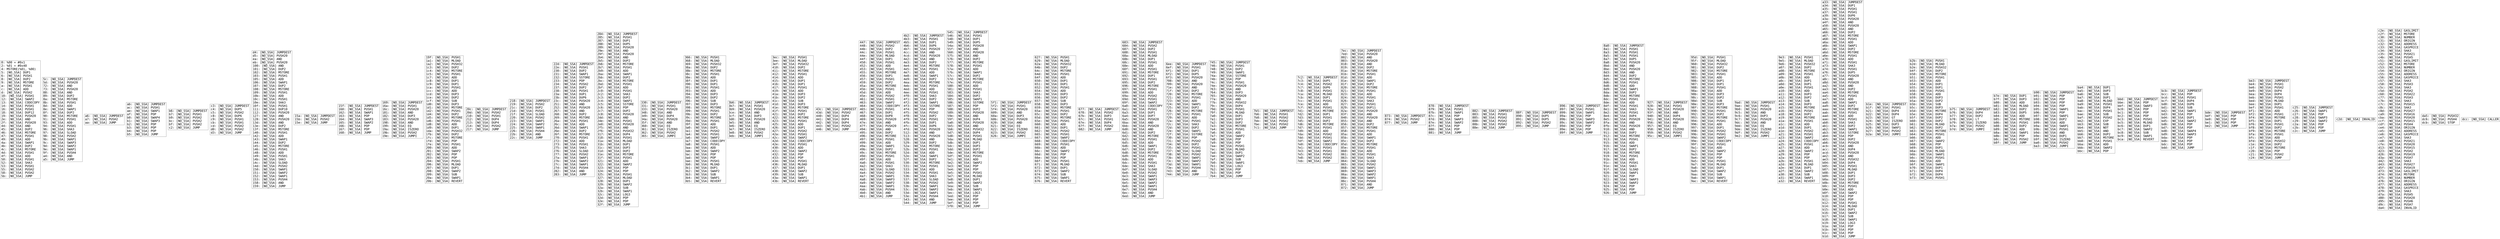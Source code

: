 digraph "graph.cfg.gv" {
	subgraph global {
		node [fontname=Courier fontsize=30.0 rank=same shape=box]
		block_0 [label="0: %00 = #0x1\l2: %01 = #0x40\l4: MSTORE(%01, %00)\l5: [NO_SSA] DUP1\l6: [NO_SSA] PUSH1\l8: [NO_SSA] DUP2\l9: [NO_SSA] MSTORE\la: [NO_SSA] PUSH1\lc: [NO_SSA] ADD\ld: [NO_SSA] PUSH2\l10: [NO_SSA] PUSH1\l12: [NO_SSA] SWAP2\l13: [NO_SSA] CODECOPY\l14: [NO_SSA] PUSH1\l16: [NO_SSA] PUSH1\l18: [NO_SSA] DUP12\l19: [NO_SSA] PUSH20\l2e: [NO_SSA] AND\l2f: [NO_SSA] PUSH20\l44: [NO_SSA] AND\l45: [NO_SSA] DUP2\l46: [NO_SSA] MSTORE\l47: [NO_SSA] PUSH1\l49: [NO_SSA] ADD\l4a: [NO_SSA] SWAP1\l4b: [NO_SSA] DUP2\l4c: [NO_SSA] MSTORE\l4d: [NO_SSA] PUSH1\l4f: [NO_SSA] ADD\l50: [NO_SSA] PUSH1\l52: [NO_SSA] SHA3\l53: [NO_SSA] PUSH1\l55: [NO_SSA] PUSH2\l58: [NO_SSA] PUSH2\l5b: [NO_SSA] JUMP\l"]
		block_5c [label="5c: [NO_SSA] JUMPDEST\l5d: [NO_SSA] PUSH20\l72: [NO_SSA] AND\l73: [NO_SSA] PUSH20\l88: [NO_SSA] AND\l89: [NO_SSA] DUP2\l8a: [NO_SSA] MSTORE\l8b: [NO_SSA] PUSH1\l8d: [NO_SSA] ADD\l8e: [NO_SSA] SWAP1\l8f: [NO_SSA] DUP2\l90: [NO_SSA] MSTORE\l91: [NO_SSA] PUSH1\l93: [NO_SSA] ADD\l94: [NO_SSA] PUSH1\l96: [NO_SSA] SHA3\l97: [NO_SSA] SLOAD\l98: [NO_SSA] PUSH2\l9b: [NO_SSA] SWAP1\l9c: [NO_SSA] SWAP3\l9d: [NO_SSA] SWAP2\l9e: [NO_SSA] SWAP1\l9f: [NO_SSA] PUSH4\la4: [NO_SSA] AND\la5: [NO_SSA] JUMP\l"]
		block_a6 [label="a6: [NO_SSA] JUMPDEST\la7: [NO_SSA] PUSH2\laa: [NO_SSA] JUMP\l"]
		block_ab [label="ab: [NO_SSA] JUMPDEST\lac: [NO_SSA] PUSH1\lae: [NO_SSA] SWAP1\laf: [NO_SSA] POP\lb0: [NO_SSA] SWAP4\lb1: [NO_SSA] SWAP3\lb2: [NO_SSA] POP\lb3: [NO_SSA] POP\lb4: [NO_SSA] POP\lb5: [NO_SSA] JUMP\l"]
		block_b6 [label="b6: [NO_SSA] JUMPDEST\lb7: [NO_SSA] PUSH1\lb9: [NO_SSA] PUSH2\lbc: [NO_SSA] PUSH2\lbf: [NO_SSA] PUSH2\lc2: [NO_SSA] JUMP\l"]
		block_c3 [label="c3: [NO_SSA] JUMPDEST\lc4: [NO_SSA] DUP5\lc5: [NO_SSA] PUSH2\lc8: [NO_SSA] DUP6\lc9: [NO_SSA] PUSH1\lcb: [NO_SSA] PUSH1\lcd: [NO_SSA] PUSH2\ld0: [NO_SSA] PUSH2\ld3: [NO_SSA] JUMP\l"]
		block_d4 [label="d4: [NO_SSA] JUMPDEST\ld5: [NO_SSA] PUSH20\lea: [NO_SSA] AND\leb: [NO_SSA] PUSH20\l100: [NO_SSA] AND\l101: [NO_SSA] DUP2\l102: [NO_SSA] MSTORE\l103: [NO_SSA] PUSH1\l105: [NO_SSA] ADD\l106: [NO_SSA] SWAP1\l107: [NO_SSA] DUP2\l108: [NO_SSA] MSTORE\l109: [NO_SSA] PUSH1\l10b: [NO_SSA] ADD\l10c: [NO_SSA] PUSH1\l10e: [NO_SSA] SHA3\l10f: [NO_SSA] PUSH1\l111: [NO_SSA] DUP10\l112: [NO_SSA] PUSH20\l127: [NO_SSA] AND\l128: [NO_SSA] PUSH20\l13d: [NO_SSA] AND\l13e: [NO_SSA] DUP2\l13f: [NO_SSA] MSTORE\l140: [NO_SSA] PUSH1\l142: [NO_SSA] ADD\l143: [NO_SSA] SWAP1\l144: [NO_SSA] DUP2\l145: [NO_SSA] MSTORE\l146: [NO_SSA] PUSH1\l148: [NO_SSA] ADD\l149: [NO_SSA] PUSH1\l14b: [NO_SSA] SHA3\l14c: [NO_SSA] SLOAD\l14d: [NO_SSA] PUSH2\l150: [NO_SSA] SWAP1\l151: [NO_SSA] SWAP2\l152: [NO_SSA] SWAP1\l153: [NO_SSA] PUSH4\l158: [NO_SSA] AND\l159: [NO_SSA] JUMP\l"]
		block_15a [label="15a: [NO_SSA] JUMPDEST\l15b: [NO_SSA] PUSH2\l15e: [NO_SSA] JUMP\l"]
		block_15f [label="15f: [NO_SSA] JUMPDEST\l160: [NO_SSA] PUSH1\l162: [NO_SSA] SWAP1\l163: [NO_SSA] POP\l164: [NO_SSA] SWAP3\l165: [NO_SSA] SWAP2\l166: [NO_SSA] POP\l167: [NO_SSA] POP\l168: [NO_SSA] JUMP\l"]
		block_169 [label="169: [NO_SSA] JUMPDEST\l16a: [NO_SSA] PUSH1\l16c: [NO_SSA] PUSH20\l181: [NO_SSA] AND\l182: [NO_SSA] DUP3\l183: [NO_SSA] PUSH20\l198: [NO_SSA] AND\l199: [NO_SSA] EQ\l19a: [NO_SSA] ISZERO\l19b: [NO_SSA] PUSH2\l19e: [NO_SSA] JUMPI\l"]
		block_19f [label="19f: [NO_SSA] PUSH1\l1a1: [NO_SSA] MLOAD\l1a2: [NO_SSA] PUSH32\l1c3: [NO_SSA] DUP2\l1c4: [NO_SSA] MSTORE\l1c5: [NO_SSA] PUSH1\l1c7: [NO_SSA] ADD\l1c8: [NO_SSA] DUP1\l1c9: [NO_SSA] DUP1\l1ca: [NO_SSA] PUSH1\l1cc: [NO_SSA] ADD\l1cd: [NO_SSA] DUP3\l1ce: [NO_SSA] DUP2\l1cf: [NO_SSA] SUB\l1d0: [NO_SSA] DUP3\l1d1: [NO_SSA] MSTORE\l1d2: [NO_SSA] PUSH1\l1d4: [NO_SSA] DUP2\l1d5: [NO_SSA] MSTORE\l1d6: [NO_SSA] PUSH1\l1d8: [NO_SSA] ADD\l1d9: [NO_SSA] DUP1\l1da: [NO_SSA] PUSH32\l1fb: [NO_SSA] DUP2\l1fc: [NO_SSA] MSTORE\l1fd: [NO_SSA] POP\l1fe: [NO_SSA] PUSH1\l200: [NO_SSA] ADD\l201: [NO_SSA] SWAP2\l202: [NO_SSA] POP\l203: [NO_SSA] POP\l204: [NO_SSA] PUSH1\l206: [NO_SSA] MLOAD\l207: [NO_SSA] DUP1\l208: [NO_SSA] SWAP2\l209: [NO_SSA] SUB\l20a: [NO_SSA] SWAP1\l20b: [NO_SSA] REVERT\l"]
		block_20c [label="20c: [NO_SSA] JUMPDEST\l20d: [NO_SSA] PUSH2\l210: [NO_SSA] PUSH1\l212: [NO_SSA] DUP4\l213: [NO_SSA] DUP4\l214: [NO_SSA] PUSH2\l217: [NO_SSA] JUMP\l"]
		block_218 [label="218: [NO_SSA] JUMPDEST\l219: [NO_SSA] PUSH2\l21c: [NO_SSA] DUP2\l21d: [NO_SSA] PUSH1\l21f: [NO_SSA] SLOAD\l220: [NO_SSA] PUSH2\l223: [NO_SSA] SWAP1\l224: [NO_SSA] SWAP2\l225: [NO_SSA] SWAP1\l226: [NO_SSA] PUSH4\l22b: [NO_SSA] AND\l22c: [NO_SSA] JUMP\l"]
		block_22d [label="22d: [NO_SSA] JUMPDEST\l22e: [NO_SSA] PUSH1\l230: [NO_SSA] DUP2\l231: [NO_SSA] SWAP1\l232: [NO_SSA] SSTORE\l233: [NO_SSA] POP\l234: [NO_SSA] PUSH2\l237: [NO_SSA] DUP2\l238: [NO_SSA] PUSH1\l23a: [NO_SSA] DUP1\l23b: [NO_SSA] DUP6\l23c: [NO_SSA] PUSH20\l251: [NO_SSA] AND\l252: [NO_SSA] PUSH20\l267: [NO_SSA] AND\l268: [NO_SSA] DUP2\l269: [NO_SSA] MSTORE\l26a: [NO_SSA] PUSH1\l26c: [NO_SSA] ADD\l26d: [NO_SSA] SWAP1\l26e: [NO_SSA] DUP2\l26f: [NO_SSA] MSTORE\l270: [NO_SSA] PUSH1\l272: [NO_SSA] ADD\l273: [NO_SSA] PUSH1\l275: [NO_SSA] SHA3\l276: [NO_SSA] SLOAD\l277: [NO_SSA] PUSH2\l27a: [NO_SSA] SWAP1\l27b: [NO_SSA] SWAP2\l27c: [NO_SSA] SWAP1\l27d: [NO_SSA] PUSH4\l282: [NO_SSA] AND\l283: [NO_SSA] JUMP\l"]
		block_284 [label="284: [NO_SSA] JUMPDEST\l285: [NO_SSA] PUSH1\l287: [NO_SSA] DUP1\l288: [NO_SSA] DUP5\l289: [NO_SSA] PUSH20\l29e: [NO_SSA] AND\l29f: [NO_SSA] PUSH20\l2b4: [NO_SSA] AND\l2b5: [NO_SSA] DUP2\l2b6: [NO_SSA] MSTORE\l2b7: [NO_SSA] PUSH1\l2b9: [NO_SSA] ADD\l2ba: [NO_SSA] SWAP1\l2bb: [NO_SSA] DUP2\l2bc: [NO_SSA] MSTORE\l2bd: [NO_SSA] PUSH1\l2bf: [NO_SSA] ADD\l2c0: [NO_SSA] PUSH1\l2c2: [NO_SSA] SHA3\l2c3: [NO_SSA] DUP2\l2c4: [NO_SSA] SWAP1\l2c5: [NO_SSA] SSTORE\l2c6: [NO_SSA] POP\l2c7: [NO_SSA] DUP2\l2c8: [NO_SSA] PUSH20\l2dd: [NO_SSA] AND\l2de: [NO_SSA] PUSH1\l2e0: [NO_SSA] PUSH20\l2f5: [NO_SSA] AND\l2f6: [NO_SSA] PUSH32\l317: [NO_SSA] DUP4\l318: [NO_SSA] PUSH1\l31a: [NO_SSA] MLOAD\l31b: [NO_SSA] DUP1\l31c: [NO_SSA] DUP3\l31d: [NO_SSA] DUP2\l31e: [NO_SSA] MSTORE\l31f: [NO_SSA] PUSH1\l321: [NO_SSA] ADD\l322: [NO_SSA] SWAP2\l323: [NO_SSA] POP\l324: [NO_SSA] POP\l325: [NO_SSA] PUSH1\l327: [NO_SSA] MLOAD\l328: [NO_SSA] DUP1\l329: [NO_SSA] SWAP2\l32a: [NO_SSA] SUB\l32b: [NO_SSA] SWAP1\l32c: [NO_SSA] LOG3\l32d: [NO_SSA] POP\l32e: [NO_SSA] POP\l32f: [NO_SSA] JUMP\l"]
		block_330 [label="330: [NO_SSA] JUMPDEST\l331: [NO_SSA] PUSH1\l333: [NO_SSA] PUSH20\l348: [NO_SSA] AND\l349: [NO_SSA] DUP4\l34a: [NO_SSA] PUSH20\l35f: [NO_SSA] AND\l360: [NO_SSA] EQ\l361: [NO_SSA] ISZERO\l362: [NO_SSA] PUSH2\l365: [NO_SSA] JUMPI\l"]
		block_366 [label="366: [NO_SSA] PUSH1\l368: [NO_SSA] MLOAD\l369: [NO_SSA] PUSH32\l38a: [NO_SSA] DUP2\l38b: [NO_SSA] MSTORE\l38c: [NO_SSA] PUSH1\l38e: [NO_SSA] ADD\l38f: [NO_SSA] DUP1\l390: [NO_SSA] DUP1\l391: [NO_SSA] PUSH1\l393: [NO_SSA] ADD\l394: [NO_SSA] DUP3\l395: [NO_SSA] DUP2\l396: [NO_SSA] SUB\l397: [NO_SSA] DUP3\l398: [NO_SSA] MSTORE\l399: [NO_SSA] PUSH1\l39b: [NO_SSA] DUP2\l39c: [NO_SSA] MSTORE\l39d: [NO_SSA] PUSH1\l39f: [NO_SSA] ADD\l3a0: [NO_SSA] DUP1\l3a1: [NO_SSA] PUSH2\l3a4: [NO_SSA] PUSH1\l3a6: [NO_SSA] SWAP2\l3a7: [NO_SSA] CODECOPY\l3a8: [NO_SSA] PUSH1\l3aa: [NO_SSA] ADD\l3ab: [NO_SSA] SWAP2\l3ac: [NO_SSA] POP\l3ad: [NO_SSA] POP\l3ae: [NO_SSA] PUSH1\l3b0: [NO_SSA] MLOAD\l3b1: [NO_SSA] DUP1\l3b2: [NO_SSA] SWAP2\l3b3: [NO_SSA] SUB\l3b4: [NO_SSA] SWAP1\l3b5: [NO_SSA] REVERT\l"]
		block_3b6 [label="3b6: [NO_SSA] JUMPDEST\l3b7: [NO_SSA] PUSH1\l3b9: [NO_SSA] PUSH20\l3ce: [NO_SSA] AND\l3cf: [NO_SSA] DUP3\l3d0: [NO_SSA] PUSH20\l3e5: [NO_SSA] AND\l3e6: [NO_SSA] EQ\l3e7: [NO_SSA] ISZERO\l3e8: [NO_SSA] PUSH2\l3eb: [NO_SSA] JUMPI\l"]
		block_3ec [label="3ec: [NO_SSA] PUSH1\l3ee: [NO_SSA] MLOAD\l3ef: [NO_SSA] PUSH32\l410: [NO_SSA] DUP2\l411: [NO_SSA] MSTORE\l412: [NO_SSA] PUSH1\l414: [NO_SSA] ADD\l415: [NO_SSA] DUP1\l416: [NO_SSA] DUP1\l417: [NO_SSA] PUSH1\l419: [NO_SSA] ADD\l41a: [NO_SSA] DUP3\l41b: [NO_SSA] DUP2\l41c: [NO_SSA] SUB\l41d: [NO_SSA] DUP3\l41e: [NO_SSA] MSTORE\l41f: [NO_SSA] PUSH1\l421: [NO_SSA] DUP2\l422: [NO_SSA] MSTORE\l423: [NO_SSA] PUSH1\l425: [NO_SSA] ADD\l426: [NO_SSA] DUP1\l427: [NO_SSA] PUSH2\l42a: [NO_SSA] PUSH1\l42c: [NO_SSA] SWAP2\l42d: [NO_SSA] CODECOPY\l42e: [NO_SSA] PUSH1\l430: [NO_SSA] ADD\l431: [NO_SSA] SWAP2\l432: [NO_SSA] POP\l433: [NO_SSA] POP\l434: [NO_SSA] PUSH1\l436: [NO_SSA] MLOAD\l437: [NO_SSA] DUP1\l438: [NO_SSA] SWAP2\l439: [NO_SSA] SUB\l43a: [NO_SSA] SWAP1\l43b: [NO_SSA] REVERT\l"]
		block_43c [label="43c: [NO_SSA] JUMPDEST\l43d: [NO_SSA] PUSH2\l440: [NO_SSA] DUP4\l441: [NO_SSA] DUP4\l442: [NO_SSA] DUP4\l443: [NO_SSA] PUSH2\l446: [NO_SSA] JUMP\l"]
		block_447 [label="447: [NO_SSA] JUMPDEST\l448: [NO_SSA] PUSH2\l44b: [NO_SSA] DUP2\l44c: [NO_SSA] PUSH1\l44e: [NO_SSA] MLOAD\l44f: [NO_SSA] DUP1\l450: [NO_SSA] PUSH1\l452: [NO_SSA] ADD\l453: [NO_SSA] PUSH1\l455: [NO_SSA] MSTORE\l456: [NO_SSA] DUP1\l457: [NO_SSA] PUSH1\l459: [NO_SSA] DUP2\l45a: [NO_SSA] MSTORE\l45b: [NO_SSA] PUSH1\l45d: [NO_SSA] ADD\l45e: [NO_SSA] PUSH2\l461: [NO_SSA] PUSH1\l463: [NO_SSA] SWAP2\l464: [NO_SSA] CODECOPY\l465: [NO_SSA] PUSH1\l467: [NO_SSA] DUP1\l468: [NO_SSA] DUP8\l469: [NO_SSA] PUSH20\l47e: [NO_SSA] AND\l47f: [NO_SSA] PUSH20\l494: [NO_SSA] AND\l495: [NO_SSA] DUP2\l496: [NO_SSA] MSTORE\l497: [NO_SSA] PUSH1\l499: [NO_SSA] ADD\l49a: [NO_SSA] SWAP1\l49b: [NO_SSA] DUP2\l49c: [NO_SSA] MSTORE\l49d: [NO_SSA] PUSH1\l49f: [NO_SSA] ADD\l4a0: [NO_SSA] PUSH1\l4a2: [NO_SSA] SHA3\l4a3: [NO_SSA] SLOAD\l4a4: [NO_SSA] PUSH2\l4a7: [NO_SSA] SWAP1\l4a8: [NO_SSA] SWAP3\l4a9: [NO_SSA] SWAP2\l4aa: [NO_SSA] SWAP1\l4ab: [NO_SSA] PUSH4\l4b0: [NO_SSA] AND\l4b1: [NO_SSA] JUMP\l"]
		block_4b2 [label="4b2: [NO_SSA] JUMPDEST\l4b3: [NO_SSA] PUSH1\l4b5: [NO_SSA] DUP1\l4b6: [NO_SSA] DUP6\l4b7: [NO_SSA] PUSH20\l4cc: [NO_SSA] AND\l4cd: [NO_SSA] PUSH20\l4e2: [NO_SSA] AND\l4e3: [NO_SSA] DUP2\l4e4: [NO_SSA] MSTORE\l4e5: [NO_SSA] PUSH1\l4e7: [NO_SSA] ADD\l4e8: [NO_SSA] SWAP1\l4e9: [NO_SSA] DUP2\l4ea: [NO_SSA] MSTORE\l4eb: [NO_SSA] PUSH1\l4ed: [NO_SSA] ADD\l4ee: [NO_SSA] PUSH1\l4f0: [NO_SSA] SHA3\l4f1: [NO_SSA] DUP2\l4f2: [NO_SSA] SWAP1\l4f3: [NO_SSA] SSTORE\l4f4: [NO_SSA] POP\l4f5: [NO_SSA] PUSH2\l4f8: [NO_SSA] DUP2\l4f9: [NO_SSA] PUSH1\l4fb: [NO_SSA] DUP1\l4fc: [NO_SSA] DUP6\l4fd: [NO_SSA] PUSH20\l512: [NO_SSA] AND\l513: [NO_SSA] PUSH20\l528: [NO_SSA] AND\l529: [NO_SSA] DUP2\l52a: [NO_SSA] MSTORE\l52b: [NO_SSA] PUSH1\l52d: [NO_SSA] ADD\l52e: [NO_SSA] SWAP1\l52f: [NO_SSA] DUP2\l530: [NO_SSA] MSTORE\l531: [NO_SSA] PUSH1\l533: [NO_SSA] ADD\l534: [NO_SSA] PUSH1\l536: [NO_SSA] SHA3\l537: [NO_SSA] SLOAD\l538: [NO_SSA] PUSH2\l53b: [NO_SSA] SWAP1\l53c: [NO_SSA] SWAP2\l53d: [NO_SSA] SWAP1\l53e: [NO_SSA] PUSH4\l543: [NO_SSA] AND\l544: [NO_SSA] JUMP\l"]
		block_545 [label="545: [NO_SSA] JUMPDEST\l546: [NO_SSA] PUSH1\l548: [NO_SSA] DUP1\l549: [NO_SSA] DUP5\l54a: [NO_SSA] PUSH20\l55f: [NO_SSA] AND\l560: [NO_SSA] PUSH20\l575: [NO_SSA] AND\l576: [NO_SSA] DUP2\l577: [NO_SSA] MSTORE\l578: [NO_SSA] PUSH1\l57a: [NO_SSA] ADD\l57b: [NO_SSA] SWAP1\l57c: [NO_SSA] DUP2\l57d: [NO_SSA] MSTORE\l57e: [NO_SSA] PUSH1\l580: [NO_SSA] ADD\l581: [NO_SSA] PUSH1\l583: [NO_SSA] SHA3\l584: [NO_SSA] DUP2\l585: [NO_SSA] SWAP1\l586: [NO_SSA] SSTORE\l587: [NO_SSA] POP\l588: [NO_SSA] DUP2\l589: [NO_SSA] PUSH20\l59e: [NO_SSA] AND\l59f: [NO_SSA] DUP4\l5a0: [NO_SSA] PUSH20\l5b5: [NO_SSA] AND\l5b6: [NO_SSA] PUSH32\l5d7: [NO_SSA] DUP4\l5d8: [NO_SSA] PUSH1\l5da: [NO_SSA] MLOAD\l5db: [NO_SSA] DUP1\l5dc: [NO_SSA] DUP3\l5dd: [NO_SSA] DUP2\l5de: [NO_SSA] MSTORE\l5df: [NO_SSA] PUSH1\l5e1: [NO_SSA] ADD\l5e2: [NO_SSA] SWAP2\l5e3: [NO_SSA] POP\l5e4: [NO_SSA] POP\l5e5: [NO_SSA] PUSH1\l5e7: [NO_SSA] MLOAD\l5e8: [NO_SSA] DUP1\l5e9: [NO_SSA] SWAP2\l5ea: [NO_SSA] SUB\l5eb: [NO_SSA] SWAP1\l5ec: [NO_SSA] LOG3\l5ed: [NO_SSA] POP\l5ee: [NO_SSA] POP\l5ef: [NO_SSA] POP\l5f0: [NO_SSA] JUMP\l"]
		block_5f1 [label="5f1: [NO_SSA] JUMPDEST\l5f2: [NO_SSA] PUSH1\l5f4: [NO_SSA] PUSH20\l609: [NO_SSA] AND\l60a: [NO_SSA] DUP3\l60b: [NO_SSA] PUSH20\l620: [NO_SSA] AND\l621: [NO_SSA] EQ\l622: [NO_SSA] ISZERO\l623: [NO_SSA] PUSH2\l626: [NO_SSA] JUMPI\l"]
		block_627 [label="627: [NO_SSA] PUSH1\l629: [NO_SSA] MLOAD\l62a: [NO_SSA] PUSH32\l64b: [NO_SSA] DUP2\l64c: [NO_SSA] MSTORE\l64d: [NO_SSA] PUSH1\l64f: [NO_SSA] ADD\l650: [NO_SSA] DUP1\l651: [NO_SSA] DUP1\l652: [NO_SSA] PUSH1\l654: [NO_SSA] ADD\l655: [NO_SSA] DUP3\l656: [NO_SSA] DUP2\l657: [NO_SSA] SUB\l658: [NO_SSA] DUP3\l659: [NO_SSA] MSTORE\l65a: [NO_SSA] PUSH1\l65c: [NO_SSA] DUP2\l65d: [NO_SSA] MSTORE\l65e: [NO_SSA] PUSH1\l660: [NO_SSA] ADD\l661: [NO_SSA] DUP1\l662: [NO_SSA] PUSH2\l665: [NO_SSA] PUSH1\l667: [NO_SSA] SWAP2\l668: [NO_SSA] CODECOPY\l669: [NO_SSA] PUSH1\l66b: [NO_SSA] ADD\l66c: [NO_SSA] SWAP2\l66d: [NO_SSA] POP\l66e: [NO_SSA] POP\l66f: [NO_SSA] PUSH1\l671: [NO_SSA] MLOAD\l672: [NO_SSA] DUP1\l673: [NO_SSA] SWAP2\l674: [NO_SSA] SUB\l675: [NO_SSA] SWAP1\l676: [NO_SSA] REVERT\l"]
		block_677 [label="677: [NO_SSA] JUMPDEST\l678: [NO_SSA] PUSH2\l67b: [NO_SSA] DUP3\l67c: [NO_SSA] PUSH1\l67e: [NO_SSA] DUP4\l67f: [NO_SSA] PUSH2\l682: [NO_SSA] JUMP\l"]
		block_683 [label="683: [NO_SSA] JUMPDEST\l684: [NO_SSA] PUSH2\l687: [NO_SSA] DUP2\l688: [NO_SSA] PUSH1\l68a: [NO_SSA] MLOAD\l68b: [NO_SSA] DUP1\l68c: [NO_SSA] PUSH1\l68e: [NO_SSA] ADD\l68f: [NO_SSA] PUSH1\l691: [NO_SSA] MSTORE\l692: [NO_SSA] DUP1\l693: [NO_SSA] PUSH1\l695: [NO_SSA] DUP2\l696: [NO_SSA] MSTORE\l697: [NO_SSA] PUSH1\l699: [NO_SSA] ADD\l69a: [NO_SSA] PUSH2\l69d: [NO_SSA] PUSH1\l69f: [NO_SSA] SWAP2\l6a0: [NO_SSA] CODECOPY\l6a1: [NO_SSA] PUSH1\l6a3: [NO_SSA] DUP1\l6a4: [NO_SSA] DUP7\l6a5: [NO_SSA] PUSH20\l6ba: [NO_SSA] AND\l6bb: [NO_SSA] PUSH20\l6d0: [NO_SSA] AND\l6d1: [NO_SSA] DUP2\l6d2: [NO_SSA] MSTORE\l6d3: [NO_SSA] PUSH1\l6d5: [NO_SSA] ADD\l6d6: [NO_SSA] SWAP1\l6d7: [NO_SSA] DUP2\l6d8: [NO_SSA] MSTORE\l6d9: [NO_SSA] PUSH1\l6db: [NO_SSA] ADD\l6dc: [NO_SSA] PUSH1\l6de: [NO_SSA] SHA3\l6df: [NO_SSA] SLOAD\l6e0: [NO_SSA] PUSH2\l6e3: [NO_SSA] SWAP1\l6e4: [NO_SSA] SWAP3\l6e5: [NO_SSA] SWAP2\l6e6: [NO_SSA] SWAP1\l6e7: [NO_SSA] PUSH4\l6ec: [NO_SSA] AND\l6ed: [NO_SSA] JUMP\l"]
		block_6ee [label="6ee: [NO_SSA] JUMPDEST\l6ef: [NO_SSA] PUSH1\l6f1: [NO_SSA] DUP1\l6f2: [NO_SSA] DUP5\l6f3: [NO_SSA] PUSH20\l708: [NO_SSA] AND\l709: [NO_SSA] PUSH20\l71e: [NO_SSA] AND\l71f: [NO_SSA] DUP2\l720: [NO_SSA] MSTORE\l721: [NO_SSA] PUSH1\l723: [NO_SSA] ADD\l724: [NO_SSA] SWAP1\l725: [NO_SSA] DUP2\l726: [NO_SSA] MSTORE\l727: [NO_SSA] PUSH1\l729: [NO_SSA] ADD\l72a: [NO_SSA] PUSH1\l72c: [NO_SSA] SHA3\l72d: [NO_SSA] DUP2\l72e: [NO_SSA] SWAP1\l72f: [NO_SSA] SSTORE\l730: [NO_SSA] POP\l731: [NO_SSA] PUSH2\l734: [NO_SSA] DUP2\l735: [NO_SSA] PUSH1\l737: [NO_SSA] SLOAD\l738: [NO_SSA] PUSH2\l73b: [NO_SSA] SWAP1\l73c: [NO_SSA] SWAP2\l73d: [NO_SSA] SWAP1\l73e: [NO_SSA] PUSH4\l743: [NO_SSA] AND\l744: [NO_SSA] JUMP\l"]
		block_745 [label="745: [NO_SSA] JUMPDEST\l746: [NO_SSA] PUSH1\l748: [NO_SSA] DUP2\l749: [NO_SSA] SWAP1\l74a: [NO_SSA] SSTORE\l74b: [NO_SSA] POP\l74c: [NO_SSA] PUSH1\l74e: [NO_SSA] PUSH20\l763: [NO_SSA] AND\l764: [NO_SSA] DUP3\l765: [NO_SSA] PUSH20\l77a: [NO_SSA] AND\l77b: [NO_SSA] PUSH32\l79c: [NO_SSA] DUP4\l79d: [NO_SSA] PUSH1\l79f: [NO_SSA] MLOAD\l7a0: [NO_SSA] DUP1\l7a1: [NO_SSA] DUP3\l7a2: [NO_SSA] DUP2\l7a3: [NO_SSA] MSTORE\l7a4: [NO_SSA] PUSH1\l7a6: [NO_SSA] ADD\l7a7: [NO_SSA] SWAP2\l7a8: [NO_SSA] POP\l7a9: [NO_SSA] POP\l7aa: [NO_SSA] PUSH1\l7ac: [NO_SSA] MLOAD\l7ad: [NO_SSA] DUP1\l7ae: [NO_SSA] SWAP2\l7af: [NO_SSA] SUB\l7b0: [NO_SSA] SWAP1\l7b1: [NO_SSA] LOG3\l7b2: [NO_SSA] POP\l7b3: [NO_SSA] POP\l7b4: [NO_SSA] JUMP\l"]
		block_7b5 [label="7b5: [NO_SSA] JUMPDEST\l7b6: [NO_SSA] PUSH1\l7b8: [NO_SSA] PUSH2\l7bb: [NO_SSA] PUSH2\l7be: [NO_SSA] PUSH2\l7c1: [NO_SSA] JUMP\l"]
		block_7c2 [label="7c2: [NO_SSA] JUMPDEST\l7c3: [NO_SSA] DUP5\l7c4: [NO_SSA] PUSH2\l7c7: [NO_SSA] DUP6\l7c8: [NO_SSA] PUSH1\l7ca: [NO_SSA] MLOAD\l7cb: [NO_SSA] DUP1\l7cc: [NO_SSA] PUSH1\l7ce: [NO_SSA] ADD\l7cf: [NO_SSA] PUSH1\l7d1: [NO_SSA] MSTORE\l7d2: [NO_SSA] DUP1\l7d3: [NO_SSA] PUSH1\l7d5: [NO_SSA] DUP2\l7d6: [NO_SSA] MSTORE\l7d7: [NO_SSA] PUSH1\l7d9: [NO_SSA] ADD\l7da: [NO_SSA] PUSH2\l7dd: [NO_SSA] PUSH1\l7df: [NO_SSA] SWAP2\l7e0: [NO_SSA] CODECOPY\l7e1: [NO_SSA] PUSH1\l7e3: [NO_SSA] PUSH1\l7e5: [NO_SSA] PUSH2\l7e8: [NO_SSA] PUSH2\l7eb: [NO_SSA] JUMP\l"]
		block_7ec [label="7ec: [NO_SSA] JUMPDEST\l7ed: [NO_SSA] PUSH20\l802: [NO_SSA] AND\l803: [NO_SSA] PUSH20\l818: [NO_SSA] AND\l819: [NO_SSA] DUP2\l81a: [NO_SSA] MSTORE\l81b: [NO_SSA] PUSH1\l81d: [NO_SSA] ADD\l81e: [NO_SSA] SWAP1\l81f: [NO_SSA] DUP2\l820: [NO_SSA] MSTORE\l821: [NO_SSA] PUSH1\l823: [NO_SSA] ADD\l824: [NO_SSA] PUSH1\l826: [NO_SSA] SHA3\l827: [NO_SSA] PUSH1\l829: [NO_SSA] DUP11\l82a: [NO_SSA] PUSH20\l83f: [NO_SSA] AND\l840: [NO_SSA] PUSH20\l855: [NO_SSA] AND\l856: [NO_SSA] DUP2\l857: [NO_SSA] MSTORE\l858: [NO_SSA] PUSH1\l85a: [NO_SSA] ADD\l85b: [NO_SSA] SWAP1\l85c: [NO_SSA] DUP2\l85d: [NO_SSA] MSTORE\l85e: [NO_SSA] PUSH1\l860: [NO_SSA] ADD\l861: [NO_SSA] PUSH1\l863: [NO_SSA] SHA3\l864: [NO_SSA] SLOAD\l865: [NO_SSA] PUSH2\l868: [NO_SSA] SWAP1\l869: [NO_SSA] SWAP3\l86a: [NO_SSA] SWAP2\l86b: [NO_SSA] SWAP1\l86c: [NO_SSA] PUSH4\l871: [NO_SSA] AND\l872: [NO_SSA] JUMP\l"]
		block_873 [label="873: [NO_SSA] JUMPDEST\l874: [NO_SSA] PUSH2\l877: [NO_SSA] JUMP\l"]
		block_878 [label="878: [NO_SSA] JUMPDEST\l879: [NO_SSA] PUSH1\l87b: [NO_SSA] SWAP1\l87c: [NO_SSA] POP\l87d: [NO_SSA] SWAP3\l87e: [NO_SSA] SWAP2\l87f: [NO_SSA] POP\l880: [NO_SSA] POP\l881: [NO_SSA] JUMP\l"]
		block_882 [label="882: [NO_SSA] JUMPDEST\l883: [NO_SSA] PUSH1\l885: [NO_SSA] PUSH2\l888: [NO_SSA] PUSH2\l88b: [NO_SSA] PUSH2\l88e: [NO_SSA] JUMP\l"]
		block_88f [label="88f: [NO_SSA] JUMPDEST\l890: [NO_SSA] DUP5\l891: [NO_SSA] DUP5\l892: [NO_SSA] PUSH2\l895: [NO_SSA] JUMP\l"]
		block_896 [label="896: [NO_SSA] JUMPDEST\l897: [NO_SSA] PUSH1\l899: [NO_SSA] SWAP1\l89a: [NO_SSA] POP\l89b: [NO_SSA] SWAP3\l89c: [NO_SSA] SWAP2\l89d: [NO_SSA] POP\l89e: [NO_SSA] POP\l89f: [NO_SSA] JUMP\l"]
		block_8a0 [label="8a0: [NO_SSA] JUMPDEST\l8a1: [NO_SSA] PUSH1\l8a3: [NO_SSA] PUSH1\l8a5: [NO_SSA] PUSH1\l8a7: [NO_SSA] DUP5\l8a8: [NO_SSA] PUSH20\l8bd: [NO_SSA] AND\l8be: [NO_SSA] PUSH20\l8d3: [NO_SSA] AND\l8d4: [NO_SSA] DUP2\l8d5: [NO_SSA] MSTORE\l8d6: [NO_SSA] PUSH1\l8d8: [NO_SSA] ADD\l8d9: [NO_SSA] SWAP1\l8da: [NO_SSA] DUP2\l8db: [NO_SSA] MSTORE\l8dc: [NO_SSA] PUSH1\l8de: [NO_SSA] ADD\l8df: [NO_SSA] PUSH1\l8e1: [NO_SSA] SHA3\l8e2: [NO_SSA] PUSH1\l8e4: [NO_SSA] DUP4\l8e5: [NO_SSA] PUSH20\l8fa: [NO_SSA] AND\l8fb: [NO_SSA] PUSH20\l910: [NO_SSA] AND\l911: [NO_SSA] DUP2\l912: [NO_SSA] MSTORE\l913: [NO_SSA] PUSH1\l915: [NO_SSA] ADD\l916: [NO_SSA] SWAP1\l917: [NO_SSA] DUP2\l918: [NO_SSA] MSTORE\l919: [NO_SSA] PUSH1\l91b: [NO_SSA] ADD\l91c: [NO_SSA] PUSH1\l91e: [NO_SSA] SHA3\l91f: [NO_SSA] SLOAD\l920: [NO_SSA] SWAP1\l921: [NO_SSA] POP\l922: [NO_SSA] SWAP3\l923: [NO_SSA] SWAP2\l924: [NO_SSA] POP\l925: [NO_SSA] POP\l926: [NO_SSA] JUMP\l"]
		block_927 [label="927: [NO_SSA] JUMPDEST\l928: [NO_SSA] PUSH1\l92a: [NO_SSA] PUSH20\l93f: [NO_SSA] AND\l940: [NO_SSA] DUP4\l941: [NO_SSA] PUSH20\l956: [NO_SSA] AND\l957: [NO_SSA] EQ\l958: [NO_SSA] ISZERO\l959: [NO_SSA] PUSH2\l95c: [NO_SSA] JUMPI\l"]
		block_95d [label="95d: [NO_SSA] PUSH1\l95f: [NO_SSA] MLOAD\l960: [NO_SSA] PUSH32\l981: [NO_SSA] DUP2\l982: [NO_SSA] MSTORE\l983: [NO_SSA] PUSH1\l985: [NO_SSA] ADD\l986: [NO_SSA] DUP1\l987: [NO_SSA] DUP1\l988: [NO_SSA] PUSH1\l98a: [NO_SSA] ADD\l98b: [NO_SSA] DUP3\l98c: [NO_SSA] DUP2\l98d: [NO_SSA] SUB\l98e: [NO_SSA] DUP3\l98f: [NO_SSA] MSTORE\l990: [NO_SSA] PUSH1\l992: [NO_SSA] DUP2\l993: [NO_SSA] MSTORE\l994: [NO_SSA] PUSH1\l996: [NO_SSA] ADD\l997: [NO_SSA] DUP1\l998: [NO_SSA] PUSH2\l99b: [NO_SSA] PUSH1\l99d: [NO_SSA] SWAP2\l99e: [NO_SSA] CODECOPY\l99f: [NO_SSA] PUSH1\l9a1: [NO_SSA] ADD\l9a2: [NO_SSA] SWAP2\l9a3: [NO_SSA] POP\l9a4: [NO_SSA] POP\l9a5: [NO_SSA] PUSH1\l9a7: [NO_SSA] MLOAD\l9a8: [NO_SSA] DUP1\l9a9: [NO_SSA] SWAP2\l9aa: [NO_SSA] SUB\l9ab: [NO_SSA] SWAP1\l9ac: [NO_SSA] REVERT\l"]
		block_9ad [label="9ad: [NO_SSA] JUMPDEST\l9ae: [NO_SSA] PUSH1\l9b0: [NO_SSA] PUSH20\l9c5: [NO_SSA] AND\l9c6: [NO_SSA] DUP3\l9c7: [NO_SSA] PUSH20\l9dc: [NO_SSA] AND\l9dd: [NO_SSA] EQ\l9de: [NO_SSA] ISZERO\l9df: [NO_SSA] PUSH2\l9e2: [NO_SSA] JUMPI\l"]
		block_9e3 [label="9e3: [NO_SSA] PUSH1\l9e5: [NO_SSA] MLOAD\l9e6: [NO_SSA] PUSH32\la07: [NO_SSA] DUP2\la08: [NO_SSA] MSTORE\la09: [NO_SSA] PUSH1\la0b: [NO_SSA] ADD\la0c: [NO_SSA] DUP1\la0d: [NO_SSA] DUP1\la0e: [NO_SSA] PUSH1\la10: [NO_SSA] ADD\la11: [NO_SSA] DUP3\la12: [NO_SSA] DUP2\la13: [NO_SSA] SUB\la14: [NO_SSA] DUP3\la15: [NO_SSA] MSTORE\la16: [NO_SSA] PUSH1\la18: [NO_SSA] DUP2\la19: [NO_SSA] MSTORE\la1a: [NO_SSA] PUSH1\la1c: [NO_SSA] ADD\la1d: [NO_SSA] DUP1\la1e: [NO_SSA] PUSH2\la21: [NO_SSA] PUSH1\la23: [NO_SSA] SWAP2\la24: [NO_SSA] CODECOPY\la25: [NO_SSA] PUSH1\la27: [NO_SSA] ADD\la28: [NO_SSA] SWAP2\la29: [NO_SSA] POP\la2a: [NO_SSA] POP\la2b: [NO_SSA] PUSH1\la2d: [NO_SSA] MLOAD\la2e: [NO_SSA] DUP1\la2f: [NO_SSA] SWAP2\la30: [NO_SSA] SUB\la31: [NO_SSA] SWAP1\la32: [NO_SSA] REVERT\l"]
		block_a33 [label="a33: [NO_SSA] JUMPDEST\la34: [NO_SSA] DUP1\la35: [NO_SSA] PUSH1\la37: [NO_SSA] PUSH1\la39: [NO_SSA] DUP6\la3a: [NO_SSA] PUSH20\la4f: [NO_SSA] AND\la50: [NO_SSA] PUSH20\la65: [NO_SSA] AND\la66: [NO_SSA] DUP2\la67: [NO_SSA] MSTORE\la68: [NO_SSA] PUSH1\la6a: [NO_SSA] ADD\la6b: [NO_SSA] SWAP1\la6c: [NO_SSA] DUP2\la6d: [NO_SSA] MSTORE\la6e: [NO_SSA] PUSH1\la70: [NO_SSA] ADD\la71: [NO_SSA] PUSH1\la73: [NO_SSA] SHA3\la74: [NO_SSA] PUSH1\la76: [NO_SSA] DUP5\la77: [NO_SSA] PUSH20\la8c: [NO_SSA] AND\la8d: [NO_SSA] PUSH20\laa2: [NO_SSA] AND\laa3: [NO_SSA] DUP2\laa4: [NO_SSA] MSTORE\laa5: [NO_SSA] PUSH1\laa7: [NO_SSA] ADD\laa8: [NO_SSA] SWAP1\laa9: [NO_SSA] DUP2\laaa: [NO_SSA] MSTORE\laab: [NO_SSA] PUSH1\laad: [NO_SSA] ADD\laae: [NO_SSA] PUSH1\lab0: [NO_SSA] SHA3\lab1: [NO_SSA] DUP2\lab2: [NO_SSA] SWAP1\lab3: [NO_SSA] SSTORE\lab4: [NO_SSA] POP\lab5: [NO_SSA] DUP2\lab6: [NO_SSA] PUSH20\lacb: [NO_SSA] AND\lacc: [NO_SSA] DUP4\lacd: [NO_SSA] PUSH20\lae2: [NO_SSA] AND\lae3: [NO_SSA] PUSH32\lb04: [NO_SSA] DUP4\lb05: [NO_SSA] PUSH1\lb07: [NO_SSA] MLOAD\lb08: [NO_SSA] DUP1\lb09: [NO_SSA] DUP3\lb0a: [NO_SSA] DUP2\lb0b: [NO_SSA] MSTORE\lb0c: [NO_SSA] PUSH1\lb0e: [NO_SSA] ADD\lb0f: [NO_SSA] SWAP2\lb10: [NO_SSA] POP\lb11: [NO_SSA] POP\lb12: [NO_SSA] PUSH1\lb14: [NO_SSA] MLOAD\lb15: [NO_SSA] DUP1\lb16: [NO_SSA] SWAP2\lb17: [NO_SSA] SUB\lb18: [NO_SSA] SWAP1\lb19: [NO_SSA] LOG3\lb1a: [NO_SSA] POP\lb1b: [NO_SSA] POP\lb1c: [NO_SSA] POP\lb1d: [NO_SSA] JUMP\l"]
		block_b1e [label="b1e: [NO_SSA] JUMPDEST\lb1f: [NO_SSA] PUSH1\lb21: [NO_SSA] DUP4\lb22: [NO_SSA] DUP4\lb23: [NO_SSA] GT\lb24: [NO_SSA] ISZERO\lb25: [NO_SSA] DUP3\lb26: [NO_SSA] SWAP1\lb27: [NO_SSA] PUSH2\lb2a: [NO_SSA] JUMPI\l"]
		block_b2b [label="b2b: [NO_SSA] PUSH1\lb2d: [NO_SSA] MLOAD\lb2e: [NO_SSA] PUSH32\lb4f: [NO_SSA] DUP2\lb50: [NO_SSA] MSTORE\lb51: [NO_SSA] PUSH1\lb53: [NO_SSA] ADD\lb54: [NO_SSA] DUP1\lb55: [NO_SSA] DUP1\lb56: [NO_SSA] PUSH1\lb58: [NO_SSA] ADD\lb59: [NO_SSA] DUP3\lb5a: [NO_SSA] DUP2\lb5b: [NO_SSA] SUB\lb5c: [NO_SSA] DUP3\lb5d: [NO_SSA] MSTORE\lb5e: [NO_SSA] DUP4\lb5f: [NO_SSA] DUP2\lb60: [NO_SSA] DUP2\lb61: [NO_SSA] MLOAD\lb62: [NO_SSA] DUP2\lb63: [NO_SSA] MSTORE\lb64: [NO_SSA] PUSH1\lb66: [NO_SSA] ADD\lb67: [NO_SSA] SWAP2\lb68: [NO_SSA] POP\lb69: [NO_SSA] DUP1\lb6a: [NO_SSA] MLOAD\lb6b: [NO_SSA] SWAP1\lb6c: [NO_SSA] PUSH1\lb6e: [NO_SSA] ADD\lb6f: [NO_SSA] SWAP1\lb70: [NO_SSA] DUP1\lb71: [NO_SSA] DUP4\lb72: [NO_SSA] DUP4\lb73: [NO_SSA] PUSH1\l"]
		block_b75 [label="b75: [NO_SSA] JUMPDEST\lb76: [NO_SSA] DUP4\lb77: [NO_SSA] DUP2\lb78: [NO_SSA] LT\lb79: [NO_SSA] ISZERO\lb7a: [NO_SSA] PUSH2\lb7d: [NO_SSA] JUMPI\l"]
		block_b7e [label="b7e: [NO_SSA] DUP1\lb7f: [NO_SSA] DUP3\lb80: [NO_SSA] ADD\lb81: [NO_SSA] MLOAD\lb82: [NO_SSA] DUP2\lb83: [NO_SSA] DUP5\lb84: [NO_SSA] ADD\lb85: [NO_SSA] MSTORE\lb86: [NO_SSA] PUSH1\lb88: [NO_SSA] DUP2\lb89: [NO_SSA] ADD\lb8a: [NO_SSA] SWAP1\lb8b: [NO_SSA] POP\lb8c: [NO_SSA] PUSH2\lb8f: [NO_SSA] JUMP\l"]
		block_b90 [label="b90: [NO_SSA] JUMPDEST\lb91: [NO_SSA] POP\lb92: [NO_SSA] POP\lb93: [NO_SSA] POP\lb94: [NO_SSA] POP\lb95: [NO_SSA] SWAP1\lb96: [NO_SSA] POP\lb97: [NO_SSA] SWAP1\lb98: [NO_SSA] DUP2\lb99: [NO_SSA] ADD\lb9a: [NO_SSA] SWAP1\lb9b: [NO_SSA] PUSH1\lb9d: [NO_SSA] AND\lb9e: [NO_SSA] DUP1\lb9f: [NO_SSA] ISZERO\lba0: [NO_SSA] PUSH2\lba3: [NO_SSA] JUMPI\l"]
		block_ba4 [label="ba4: [NO_SSA] DUP1\lba5: [NO_SSA] DUP3\lba6: [NO_SSA] SUB\lba7: [NO_SSA] DUP1\lba8: [NO_SSA] MLOAD\lba9: [NO_SSA] PUSH1\lbab: [NO_SSA] DUP4\lbac: [NO_SSA] PUSH1\lbae: [NO_SSA] SUB\lbaf: [NO_SSA] PUSH2\lbb2: [NO_SSA] EXP\lbb3: [NO_SSA] SUB\lbb4: [NO_SSA] NOT\lbb5: [NO_SSA] AND\lbb6: [NO_SSA] DUP2\lbb7: [NO_SSA] MSTORE\lbb8: [NO_SSA] PUSH1\lbba: [NO_SSA] ADD\lbbb: [NO_SSA] SWAP2\lbbc: [NO_SSA] POP\l"]
		block_bbd [label="bbd: [NO_SSA] JUMPDEST\lbbe: [NO_SSA] POP\lbbf: [NO_SSA] SWAP3\lbc0: [NO_SSA] POP\lbc1: [NO_SSA] POP\lbc2: [NO_SSA] POP\lbc3: [NO_SSA] PUSH1\lbc5: [NO_SSA] MLOAD\lbc6: [NO_SSA] DUP1\lbc7: [NO_SSA] SWAP2\lbc8: [NO_SSA] SUB\lbc9: [NO_SSA] SWAP1\lbca: [NO_SSA] REVERT\l"]
		block_bcb [label="bcb: [NO_SSA] JUMPDEST\lbcc: [NO_SSA] POP\lbcd: [NO_SSA] PUSH1\lbcf: [NO_SSA] DUP4\lbd0: [NO_SSA] DUP6\lbd1: [NO_SSA] SUB\lbd2: [NO_SSA] SWAP1\lbd3: [NO_SSA] POP\lbd4: [NO_SSA] DUP1\lbd5: [NO_SSA] SWAP2\lbd6: [NO_SSA] POP\lbd7: [NO_SSA] POP\lbd8: [NO_SSA] SWAP4\lbd9: [NO_SSA] SWAP3\lbda: [NO_SSA] POP\lbdb: [NO_SSA] POP\lbdc: [NO_SSA] POP\lbdd: [NO_SSA] JUMP\l"]
		block_bde [label="bde: [NO_SSA] JUMPDEST\lbdf: [NO_SSA] POP\lbe0: [NO_SSA] POP\lbe1: [NO_SSA] POP\lbe2: [NO_SSA] JUMP\l"]
		block_be3 [label="be3: [NO_SSA] JUMPDEST\lbe4: [NO_SSA] PUSH1\lbe6: [NO_SSA] PUSH2\lbe9: [NO_SSA] DUP4\lbea: [NO_SSA] DUP4\lbeb: [NO_SSA] PUSH1\lbed: [NO_SSA] MLOAD\lbee: [NO_SSA] DUP1\lbef: [NO_SSA] PUSH1\lbf1: [NO_SSA] ADD\lbf2: [NO_SSA] PUSH1\lbf4: [NO_SSA] MSTORE\lbf5: [NO_SSA] DUP1\lbf6: [NO_SSA] PUSH1\lbf8: [NO_SSA] DUP2\lbf9: [NO_SSA] MSTORE\lbfa: [NO_SSA] PUSH1\lbfc: [NO_SSA] ADD\lbfd: [NO_SSA] PUSH32\lc1e: [NO_SSA] DUP2\lc1f: [NO_SSA] MSTORE\lc20: [NO_SSA] POP\lc21: [NO_SSA] PUSH2\lc24: [NO_SSA] JUMP\l"]
		block_c25 [label="c25: [NO_SSA] JUMPDEST\lc26: [NO_SSA] SWAP1\lc27: [NO_SSA] POP\lc28: [NO_SSA] SWAP3\lc29: [NO_SSA] SWAP2\lc2a: [NO_SSA] POP\lc2b: [NO_SSA] POP\lc2c: [NO_SSA] JUMP\l"]
		block_c2d [label="c2d: [NO_SSA] INVALID\l"]
		block_c2e [label="c2e: [NO_SSA] GASLIMIT\lc2f: [NO_SSA] MSTORE\lc30: [NO_SSA] NUMBER\lc31: [NO_SSA] ORIGIN\lc32: [NO_SSA] ADDRESS\lc33: [NO_SSA] GASPRICE\lc34: [NO_SSA] SHA3\lc35: [NO_SSA] PUSH21\lc4b: [NO_SSA] PUSH5\lc51: [NO_SSA] GASLIMIT\lc52: [NO_SSA] MSTORE\lc53: [NO_SSA] NUMBER\lc54: [NO_SSA] ORIGIN\lc55: [NO_SSA] ADDRESS\lc56: [NO_SSA] GASPRICE\lc57: [NO_SSA] SHA3\lc58: [NO_SSA] PUSH3\lc5c: [NO_SSA] SHA3\lc5d: [NO_SSA] PUSH2\lc60: [NO_SSA] PUSH22\lc77: [NO_SSA] PUSH3\lc7b: [NO_SSA] SHA3\lc7c: [NO_SSA] PUSH15\lc8c: [NO_SSA] SHA3\lc8d: [NO_SSA] PUSH27\lca9: [NO_SSA] PUSH16\lcba: [NO_SSA] PUSH20\lccf: [NO_SSA] PUSH15\lcdf: [NO_SSA] PUSH4\lce4: [NO_SSA] ORIGIN\lce5: [NO_SSA] ADDRESS\lce6: [NO_SSA] GASPRICE\lce7: [NO_SSA] SHA3\lce8: [NO_SSA] PUSH21\lcfe: [NO_SSA] PUSH20\ld13: [NO_SSA] PUSH15\ld23: [NO_SSA] PUSH2\ld26: [NO_SSA] PUSH19\ld3a: [NO_SSA] PUSH7\ld42: [NO_SSA] SHA3\ld43: [NO_SSA] PUSH27\ld5f: [NO_SSA] PUSH19\ld73: [NO_SSA] GASLIMIT\ld74: [NO_SSA] MSTORE\ld75: [NO_SSA] NUMBER\ld76: [NO_SSA] ORIGIN\ld77: [NO_SSA] ADDRESS\ld78: [NO_SSA] GASPRICE\ld79: [NO_SSA] SHA3\ld7a: [NO_SSA] PUSH5\ld80: [NO_SSA] PUSH20\ld95: [NO_SSA] PUSH6\ld9c: [NO_SSA] PUSH7\lda4: [NO_SSA] INVALID\l"]
		block_da5 [label="da5: [NO_SSA] PUSH32\ldc6: [NO_SSA] PUSH4\ldcb: [NO_SSA] STOP\l"]
		block_dcc [label="dcc: [NO_SSA] CALLER\l"]
	}
}
